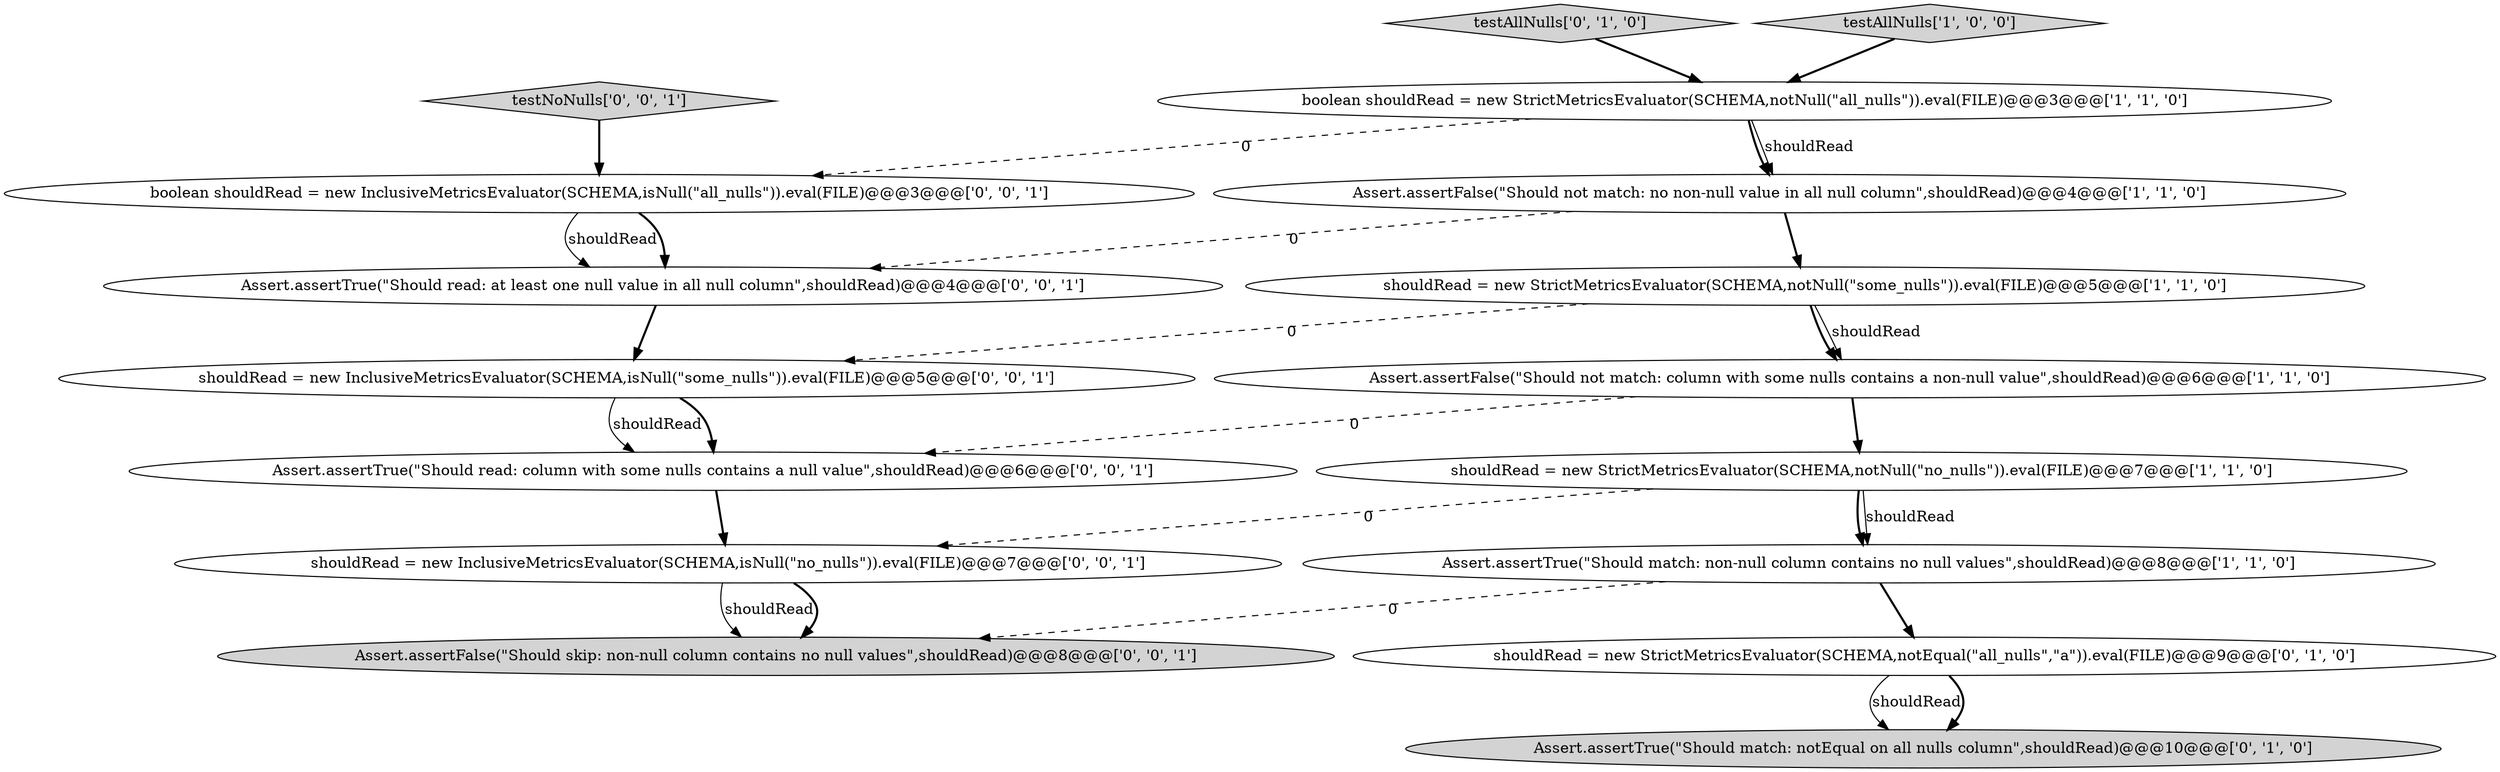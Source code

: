 digraph {
1 [style = filled, label = "Assert.assertFalse(\"Should not match: column with some nulls contains a non-null value\",shouldRead)@@@6@@@['1', '1', '0']", fillcolor = white, shape = ellipse image = "AAA0AAABBB1BBB"];
5 [style = filled, label = "shouldRead = new StrictMetricsEvaluator(SCHEMA,notNull(\"some_nulls\")).eval(FILE)@@@5@@@['1', '1', '0']", fillcolor = white, shape = ellipse image = "AAA0AAABBB1BBB"];
7 [style = filled, label = "Assert.assertTrue(\"Should match: notEqual on all nulls column\",shouldRead)@@@10@@@['0', '1', '0']", fillcolor = lightgray, shape = ellipse image = "AAA1AAABBB2BBB"];
9 [style = filled, label = "testAllNulls['0', '1', '0']", fillcolor = lightgray, shape = diamond image = "AAA0AAABBB2BBB"];
3 [style = filled, label = "shouldRead = new StrictMetricsEvaluator(SCHEMA,notNull(\"no_nulls\")).eval(FILE)@@@7@@@['1', '1', '0']", fillcolor = white, shape = ellipse image = "AAA0AAABBB1BBB"];
10 [style = filled, label = "shouldRead = new InclusiveMetricsEvaluator(SCHEMA,isNull(\"no_nulls\")).eval(FILE)@@@7@@@['0', '0', '1']", fillcolor = white, shape = ellipse image = "AAA0AAABBB3BBB"];
16 [style = filled, label = "Assert.assertTrue(\"Should read: at least one null value in all null column\",shouldRead)@@@4@@@['0', '0', '1']", fillcolor = white, shape = ellipse image = "AAA0AAABBB3BBB"];
2 [style = filled, label = "testAllNulls['1', '0', '0']", fillcolor = lightgray, shape = diamond image = "AAA0AAABBB1BBB"];
8 [style = filled, label = "shouldRead = new StrictMetricsEvaluator(SCHEMA,notEqual(\"all_nulls\",\"a\")).eval(FILE)@@@9@@@['0', '1', '0']", fillcolor = white, shape = ellipse image = "AAA1AAABBB2BBB"];
12 [style = filled, label = "testNoNulls['0', '0', '1']", fillcolor = lightgray, shape = diamond image = "AAA0AAABBB3BBB"];
13 [style = filled, label = "boolean shouldRead = new InclusiveMetricsEvaluator(SCHEMA,isNull(\"all_nulls\")).eval(FILE)@@@3@@@['0', '0', '1']", fillcolor = white, shape = ellipse image = "AAA0AAABBB3BBB"];
14 [style = filled, label = "shouldRead = new InclusiveMetricsEvaluator(SCHEMA,isNull(\"some_nulls\")).eval(FILE)@@@5@@@['0', '0', '1']", fillcolor = white, shape = ellipse image = "AAA0AAABBB3BBB"];
15 [style = filled, label = "Assert.assertTrue(\"Should read: column with some nulls contains a null value\",shouldRead)@@@6@@@['0', '0', '1']", fillcolor = white, shape = ellipse image = "AAA0AAABBB3BBB"];
11 [style = filled, label = "Assert.assertFalse(\"Should skip: non-null column contains no null values\",shouldRead)@@@8@@@['0', '0', '1']", fillcolor = lightgray, shape = ellipse image = "AAA0AAABBB3BBB"];
6 [style = filled, label = "Assert.assertTrue(\"Should match: non-null column contains no null values\",shouldRead)@@@8@@@['1', '1', '0']", fillcolor = white, shape = ellipse image = "AAA0AAABBB1BBB"];
4 [style = filled, label = "Assert.assertFalse(\"Should not match: no non-null value in all null column\",shouldRead)@@@4@@@['1', '1', '0']", fillcolor = white, shape = ellipse image = "AAA0AAABBB1BBB"];
0 [style = filled, label = "boolean shouldRead = new StrictMetricsEvaluator(SCHEMA,notNull(\"all_nulls\")).eval(FILE)@@@3@@@['1', '1', '0']", fillcolor = white, shape = ellipse image = "AAA0AAABBB1BBB"];
0->4 [style = bold, label=""];
5->14 [style = dashed, label="0"];
13->16 [style = solid, label="shouldRead"];
3->10 [style = dashed, label="0"];
5->1 [style = bold, label=""];
4->5 [style = bold, label=""];
10->11 [style = solid, label="shouldRead"];
4->16 [style = dashed, label="0"];
10->11 [style = bold, label=""];
9->0 [style = bold, label=""];
6->8 [style = bold, label=""];
0->13 [style = dashed, label="0"];
8->7 [style = solid, label="shouldRead"];
12->13 [style = bold, label=""];
3->6 [style = bold, label=""];
5->1 [style = solid, label="shouldRead"];
14->15 [style = solid, label="shouldRead"];
0->4 [style = solid, label="shouldRead"];
1->3 [style = bold, label=""];
13->16 [style = bold, label=""];
16->14 [style = bold, label=""];
1->15 [style = dashed, label="0"];
8->7 [style = bold, label=""];
2->0 [style = bold, label=""];
6->11 [style = dashed, label="0"];
14->15 [style = bold, label=""];
15->10 [style = bold, label=""];
3->6 [style = solid, label="shouldRead"];
}
